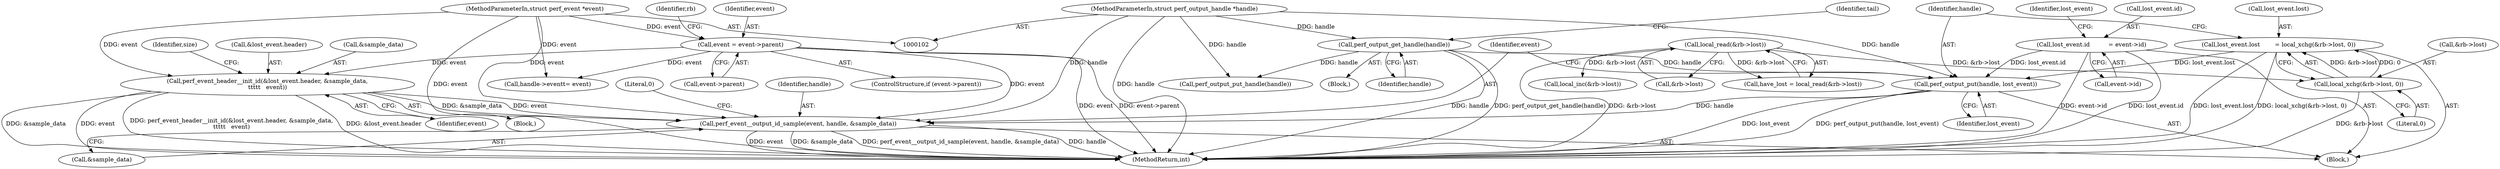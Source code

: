 digraph "0_linux_a8b0ca17b80e92faab46ee7179ba9e99ccb61233_68@pointer" {
"1000350" [label="(Call,perf_event__output_id_sample(event, handle, &sample_data))"];
"1000174" [label="(Call,perf_event_header__init_id(&lost_event.header, &sample_data,\n\t\t\t\t\t   event))"];
"1000104" [label="(MethodParameterIn,struct perf_event *event)"];
"1000120" [label="(Call,event = event->parent)"];
"1000347" [label="(Call,perf_output_put(handle, lost_event))"];
"1000189" [label="(Call,perf_output_get_handle(handle))"];
"1000103" [label="(MethodParameterIn,struct perf_output_handle *handle)"];
"1000330" [label="(Call,lost_event.id          = event->id)"];
"1000337" [label="(Call,lost_event.lost        = local_xchg(&rb->lost, 0))"];
"1000341" [label="(Call,local_xchg(&rb->lost, 0))"];
"1000158" [label="(Call,local_read(&rb->lost))"];
"1000116" [label="(ControlStructure,if (event->parent))"];
"1000190" [label="(Identifier,handle)"];
"1000330" [label="(Call,lost_event.id          = event->id)"];
"1000338" [label="(Call,lost_event.lost)"];
"1000194" [label="(Identifier,tail)"];
"1000156" [label="(Call,have_lost = local_read(&rb->lost))"];
"1000348" [label="(Identifier,handle)"];
"1000339" [label="(Identifier,lost_event)"];
"1000342" [label="(Call,&rb->lost)"];
"1000174" [label="(Call,perf_event_header__init_id(&lost_event.header, &sample_data,\n\t\t\t\t\t   event))"];
"1000337" [label="(Call,lost_event.lost        = local_xchg(&rb->lost, 0))"];
"1000159" [label="(Call,&rb->lost)"];
"1000120" [label="(Call,event = event->parent)"];
"1000140" [label="(Call,handle->event\t= event)"];
"1000315" [label="(Block,)"];
"1000183" [label="(Identifier,size)"];
"1000126" [label="(Identifier,rb)"];
"1000341" [label="(Call,local_xchg(&rb->lost, 0))"];
"1000363" [label="(Call,perf_output_put_handle(handle))"];
"1000189" [label="(Call,perf_output_get_handle(handle))"];
"1000370" [label="(MethodReturn,int)"];
"1000107" [label="(Block,)"];
"1000103" [label="(MethodParameterIn,struct perf_output_handle *handle)"];
"1000351" [label="(Identifier,event)"];
"1000356" [label="(Literal,0)"];
"1000121" [label="(Identifier,event)"];
"1000358" [label="(Call,local_inc(&rb->lost))"];
"1000352" [label="(Identifier,handle)"];
"1000175" [label="(Call,&lost_event.header)"];
"1000331" [label="(Call,lost_event.id)"];
"1000346" [label="(Literal,0)"];
"1000158" [label="(Call,local_read(&rb->lost))"];
"1000349" [label="(Identifier,lost_event)"];
"1000350" [label="(Call,perf_event__output_id_sample(event, handle, &sample_data))"];
"1000122" [label="(Call,event->parent)"];
"1000334" [label="(Call,event->id)"];
"1000353" [label="(Call,&sample_data)"];
"1000179" [label="(Call,&sample_data)"];
"1000347" [label="(Call,perf_output_put(handle, lost_event))"];
"1000181" [label="(Identifier,event)"];
"1000104" [label="(MethodParameterIn,struct perf_event *event)"];
"1000165" [label="(Block,)"];
"1000350" -> "1000315"  [label="AST: "];
"1000350" -> "1000353"  [label="CFG: "];
"1000351" -> "1000350"  [label="AST: "];
"1000352" -> "1000350"  [label="AST: "];
"1000353" -> "1000350"  [label="AST: "];
"1000356" -> "1000350"  [label="CFG: "];
"1000350" -> "1000370"  [label="DDG: event"];
"1000350" -> "1000370"  [label="DDG: &sample_data"];
"1000350" -> "1000370"  [label="DDG: perf_event__output_id_sample(event, handle, &sample_data)"];
"1000350" -> "1000370"  [label="DDG: handle"];
"1000174" -> "1000350"  [label="DDG: event"];
"1000174" -> "1000350"  [label="DDG: &sample_data"];
"1000104" -> "1000350"  [label="DDG: event"];
"1000120" -> "1000350"  [label="DDG: event"];
"1000347" -> "1000350"  [label="DDG: handle"];
"1000103" -> "1000350"  [label="DDG: handle"];
"1000174" -> "1000165"  [label="AST: "];
"1000174" -> "1000181"  [label="CFG: "];
"1000175" -> "1000174"  [label="AST: "];
"1000179" -> "1000174"  [label="AST: "];
"1000181" -> "1000174"  [label="AST: "];
"1000183" -> "1000174"  [label="CFG: "];
"1000174" -> "1000370"  [label="DDG: &sample_data"];
"1000174" -> "1000370"  [label="DDG: event"];
"1000174" -> "1000370"  [label="DDG: perf_event_header__init_id(&lost_event.header, &sample_data,\n\t\t\t\t\t   event)"];
"1000174" -> "1000370"  [label="DDG: &lost_event.header"];
"1000104" -> "1000174"  [label="DDG: event"];
"1000120" -> "1000174"  [label="DDG: event"];
"1000104" -> "1000102"  [label="AST: "];
"1000104" -> "1000370"  [label="DDG: event"];
"1000104" -> "1000120"  [label="DDG: event"];
"1000104" -> "1000140"  [label="DDG: event"];
"1000120" -> "1000116"  [label="AST: "];
"1000120" -> "1000122"  [label="CFG: "];
"1000121" -> "1000120"  [label="AST: "];
"1000122" -> "1000120"  [label="AST: "];
"1000126" -> "1000120"  [label="CFG: "];
"1000120" -> "1000370"  [label="DDG: event"];
"1000120" -> "1000370"  [label="DDG: event->parent"];
"1000120" -> "1000140"  [label="DDG: event"];
"1000347" -> "1000315"  [label="AST: "];
"1000347" -> "1000349"  [label="CFG: "];
"1000348" -> "1000347"  [label="AST: "];
"1000349" -> "1000347"  [label="AST: "];
"1000351" -> "1000347"  [label="CFG: "];
"1000347" -> "1000370"  [label="DDG: lost_event"];
"1000347" -> "1000370"  [label="DDG: perf_output_put(handle, lost_event)"];
"1000189" -> "1000347"  [label="DDG: handle"];
"1000103" -> "1000347"  [label="DDG: handle"];
"1000330" -> "1000347"  [label="DDG: lost_event.id"];
"1000337" -> "1000347"  [label="DDG: lost_event.lost"];
"1000189" -> "1000107"  [label="AST: "];
"1000189" -> "1000190"  [label="CFG: "];
"1000190" -> "1000189"  [label="AST: "];
"1000194" -> "1000189"  [label="CFG: "];
"1000189" -> "1000370"  [label="DDG: handle"];
"1000189" -> "1000370"  [label="DDG: perf_output_get_handle(handle)"];
"1000103" -> "1000189"  [label="DDG: handle"];
"1000189" -> "1000363"  [label="DDG: handle"];
"1000103" -> "1000102"  [label="AST: "];
"1000103" -> "1000370"  [label="DDG: handle"];
"1000103" -> "1000363"  [label="DDG: handle"];
"1000330" -> "1000315"  [label="AST: "];
"1000330" -> "1000334"  [label="CFG: "];
"1000331" -> "1000330"  [label="AST: "];
"1000334" -> "1000330"  [label="AST: "];
"1000339" -> "1000330"  [label="CFG: "];
"1000330" -> "1000370"  [label="DDG: event->id"];
"1000330" -> "1000370"  [label="DDG: lost_event.id"];
"1000337" -> "1000315"  [label="AST: "];
"1000337" -> "1000341"  [label="CFG: "];
"1000338" -> "1000337"  [label="AST: "];
"1000341" -> "1000337"  [label="AST: "];
"1000348" -> "1000337"  [label="CFG: "];
"1000337" -> "1000370"  [label="DDG: lost_event.lost"];
"1000337" -> "1000370"  [label="DDG: local_xchg(&rb->lost, 0)"];
"1000341" -> "1000337"  [label="DDG: &rb->lost"];
"1000341" -> "1000337"  [label="DDG: 0"];
"1000341" -> "1000346"  [label="CFG: "];
"1000342" -> "1000341"  [label="AST: "];
"1000346" -> "1000341"  [label="AST: "];
"1000341" -> "1000370"  [label="DDG: &rb->lost"];
"1000158" -> "1000341"  [label="DDG: &rb->lost"];
"1000158" -> "1000156"  [label="AST: "];
"1000158" -> "1000159"  [label="CFG: "];
"1000159" -> "1000158"  [label="AST: "];
"1000156" -> "1000158"  [label="CFG: "];
"1000158" -> "1000370"  [label="DDG: &rb->lost"];
"1000158" -> "1000156"  [label="DDG: &rb->lost"];
"1000158" -> "1000358"  [label="DDG: &rb->lost"];
}
